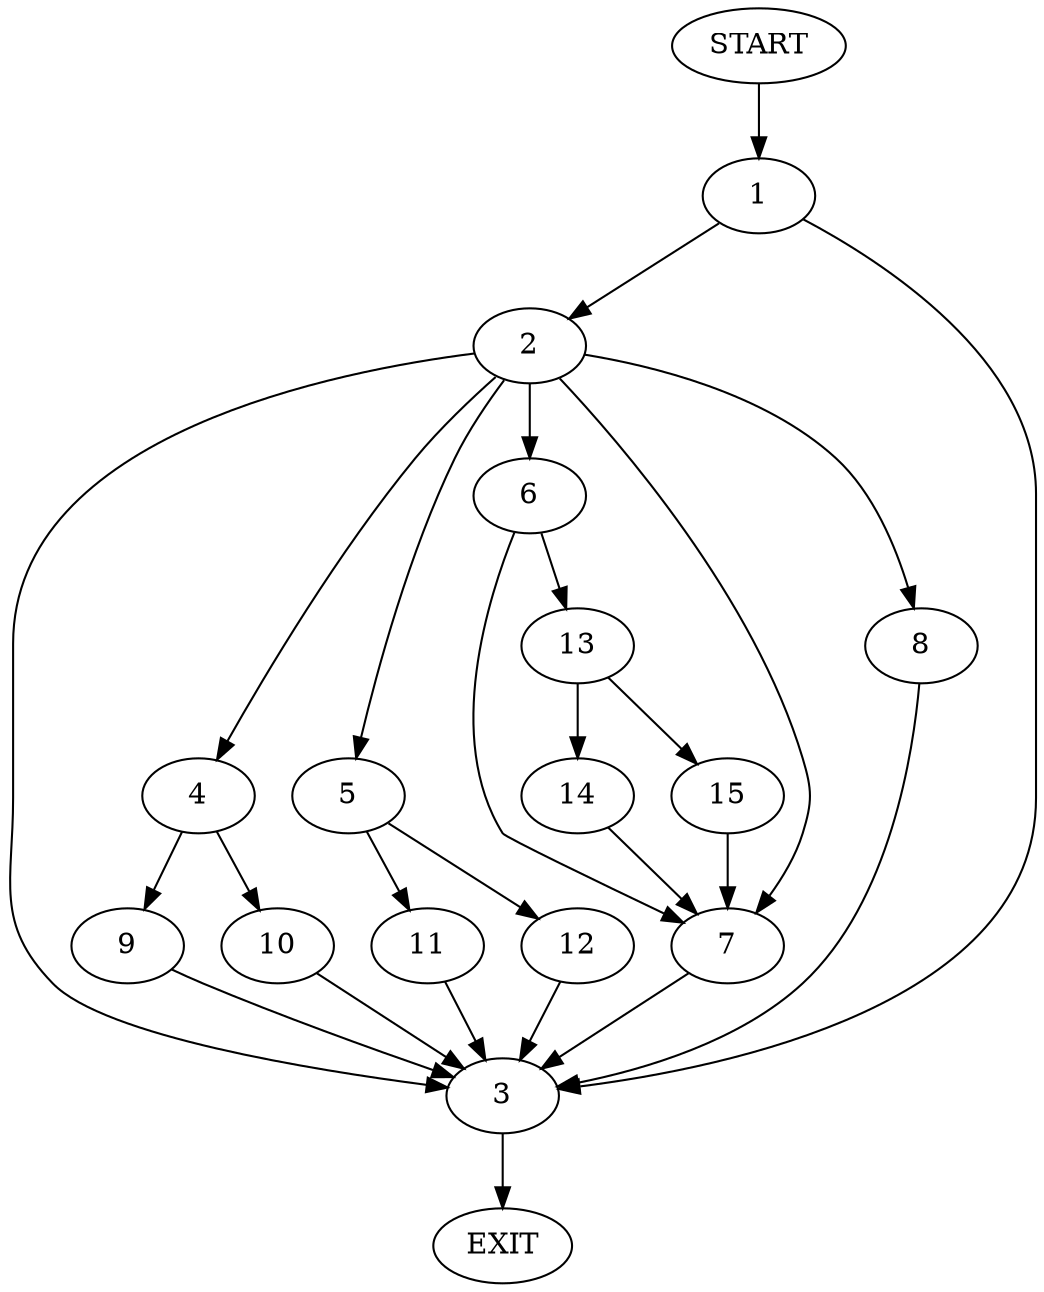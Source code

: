 digraph {
0 [label="START"]
16 [label="EXIT"]
0 -> 1
1 -> 2
1 -> 3
2 -> 4
2 -> 5
2 -> 6
2 -> 3
2 -> 7
2 -> 8
3 -> 16
4 -> 9
4 -> 10
5 -> 11
5 -> 12
7 -> 3
6 -> 13
6 -> 7
8 -> 3
11 -> 3
12 -> 3
10 -> 3
9 -> 3
13 -> 14
13 -> 15
15 -> 7
14 -> 7
}
